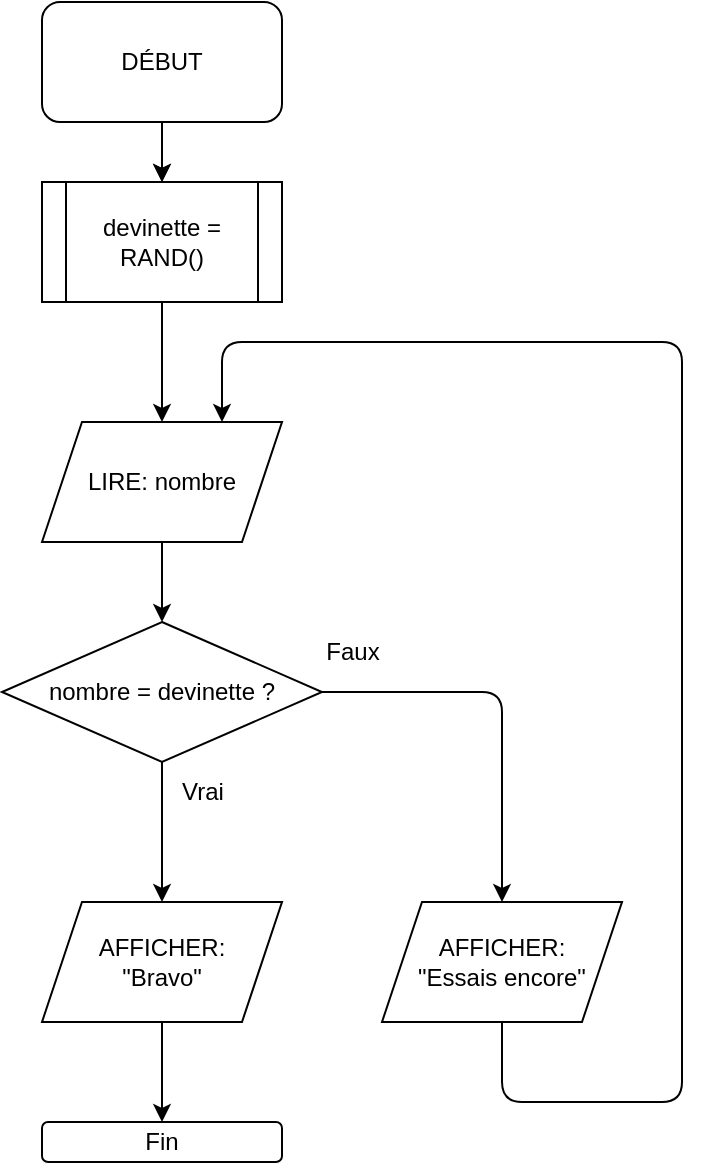 <mxfile>
    <diagram id="pgpKyULSC4jLwtxpSU6C" name="Page-1">
        <mxGraphModel dx="772" dy="374" grid="1" gridSize="10" guides="1" tooltips="1" connect="1" arrows="1" fold="1" page="1" pageScale="1" pageWidth="827" pageHeight="1169" math="0" shadow="0">
            <root>
                <mxCell id="0"/>
                <mxCell id="1" parent="0"/>
                <mxCell id="2" value="" style="edgeStyle=orthogonalEdgeStyle;rounded=0;orthogonalLoop=1;jettySize=auto;html=1;" edge="1" parent="1" source="3" target="5">
                    <mxGeometry relative="1" as="geometry"/>
                </mxCell>
                <mxCell id="3" value="DÉBUT" style="rounded=1;whiteSpace=wrap;html=1;" vertex="1" parent="1">
                    <mxGeometry x="60" y="100" width="120" height="60" as="geometry"/>
                </mxCell>
                <mxCell id="4" style="edgeStyle=none;html=1;exitX=0.5;exitY=1;exitDx=0;exitDy=0;entryX=0.5;entryY=0;entryDx=0;entryDy=0;" edge="1" parent="1" source="5" target="7">
                    <mxGeometry relative="1" as="geometry"/>
                </mxCell>
                <mxCell id="5" value="devinette = RAND()" style="shape=process;whiteSpace=wrap;html=1;backgroundOutline=1;" vertex="1" parent="1">
                    <mxGeometry x="60" y="190" width="120" height="60" as="geometry"/>
                </mxCell>
                <mxCell id="6" style="edgeStyle=none;html=1;exitX=0.5;exitY=1;exitDx=0;exitDy=0;entryX=0.5;entryY=0;entryDx=0;entryDy=0;" edge="1" parent="1" source="7" target="10">
                    <mxGeometry relative="1" as="geometry"/>
                </mxCell>
                <mxCell id="7" value="LIRE: nombre" style="shape=parallelogram;perimeter=parallelogramPerimeter;whiteSpace=wrap;html=1;fixedSize=1;" vertex="1" parent="1">
                    <mxGeometry x="60" y="310" width="120" height="60" as="geometry"/>
                </mxCell>
                <mxCell id="8" style="edgeStyle=none;html=1;exitX=0.5;exitY=1;exitDx=0;exitDy=0;entryX=0.5;entryY=0;entryDx=0;entryDy=0;" edge="1" parent="1" source="10" target="12">
                    <mxGeometry relative="1" as="geometry"/>
                </mxCell>
                <mxCell id="9" style="edgeStyle=none;html=1;exitX=1;exitY=0.5;exitDx=0;exitDy=0;entryX=0.5;entryY=0;entryDx=0;entryDy=0;" edge="1" parent="1" source="10" target="14">
                    <mxGeometry relative="1" as="geometry">
                        <Array as="points">
                            <mxPoint x="290" y="445"/>
                        </Array>
                    </mxGeometry>
                </mxCell>
                <mxCell id="10" value="nombre = devinette ?" style="rhombus;whiteSpace=wrap;html=1;" vertex="1" parent="1">
                    <mxGeometry x="40" y="410" width="160" height="70" as="geometry"/>
                </mxCell>
                <mxCell id="11" style="edgeStyle=none;html=1;exitX=0.5;exitY=1;exitDx=0;exitDy=0;entryX=0.5;entryY=0;entryDx=0;entryDy=0;" edge="1" parent="1" source="12" target="16">
                    <mxGeometry relative="1" as="geometry"/>
                </mxCell>
                <mxCell id="12" value="AFFICHER:&lt;br&gt;&quot;Bravo&quot;" style="shape=parallelogram;perimeter=parallelogramPerimeter;whiteSpace=wrap;html=1;fixedSize=1;" vertex="1" parent="1">
                    <mxGeometry x="60" y="550" width="120" height="60" as="geometry"/>
                </mxCell>
                <mxCell id="13" style="edgeStyle=none;html=1;exitX=0.5;exitY=1;exitDx=0;exitDy=0;entryX=0.75;entryY=0;entryDx=0;entryDy=0;" edge="1" parent="1" source="14" target="7">
                    <mxGeometry relative="1" as="geometry">
                        <Array as="points">
                            <mxPoint x="290" y="650"/>
                            <mxPoint x="380" y="650"/>
                            <mxPoint x="380" y="270"/>
                            <mxPoint x="150" y="270"/>
                        </Array>
                    </mxGeometry>
                </mxCell>
                <mxCell id="14" value="AFFICHER:&lt;br&gt;&quot;Essais encore&quot;" style="shape=parallelogram;perimeter=parallelogramPerimeter;whiteSpace=wrap;html=1;fixedSize=1;" vertex="1" parent="1">
                    <mxGeometry x="230" y="550" width="120" height="60" as="geometry"/>
                </mxCell>
                <mxCell id="15" style="edgeStyle=none;html=1;exitX=0.5;exitY=1;exitDx=0;exitDy=0;entryX=0.5;entryY=0;entryDx=0;entryDy=0;" edge="1" parent="1" target="5">
                    <mxGeometry relative="1" as="geometry">
                        <mxPoint x="120" y="160" as="sourcePoint"/>
                    </mxGeometry>
                </mxCell>
                <mxCell id="16" value="Fin" style="rounded=1;whiteSpace=wrap;html=1;" vertex="1" parent="1">
                    <mxGeometry x="60" y="660" width="120" height="20" as="geometry"/>
                </mxCell>
                <mxCell id="17" value="Faux" style="text;html=1;align=center;verticalAlign=middle;resizable=0;points=[];autosize=1;strokeColor=none;fillColor=none;" vertex="1" parent="1">
                    <mxGeometry x="190" y="410" width="50" height="30" as="geometry"/>
                </mxCell>
                <mxCell id="18" value="Vrai" style="text;html=1;align=center;verticalAlign=middle;resizable=0;points=[];autosize=1;strokeColor=none;fillColor=none;" vertex="1" parent="1">
                    <mxGeometry x="120" y="480" width="40" height="30" as="geometry"/>
                </mxCell>
            </root>
        </mxGraphModel>
    </diagram>
</mxfile>